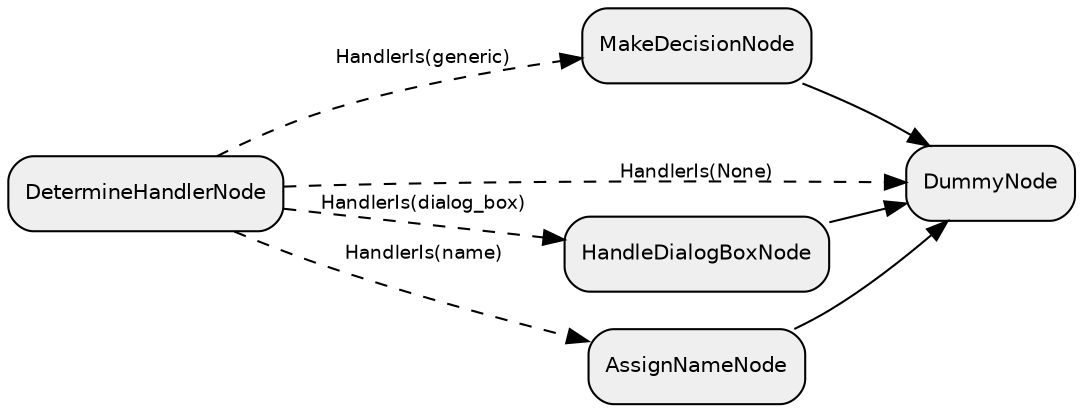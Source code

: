 digraph "subflow_ycaKppBU8FhEJ6475tIlu" {
  rankdir=LR;
  compound=true;
  node [shape=box, style="rounded,filled", fillcolor="#EFEFEF", fontname="Helvetica", fontsize=10];
  edge [fontname="Helvetica", fontsize=9];
  KuQOSeYZrQKz3OcrRuOQy [label="MakeDecisionNode"];
  lm07DIf5r2w8NvK09fi9J [label="DummyNode"];
  P4WuyFbAulINPAj1La77T [label="HandleDialogBoxNode"];
  Iw80dVXPmAmtUVLDWyZrd [label="AssignNameNode"];
  bNsiuWLAg8mIit2EgvgXi [label="DetermineHandlerNode"];
  bNsiuWLAg8mIit2EgvgXi -> P4WuyFbAulINPAj1La77T [style="dashed", label="HandlerIs(dialog_box)"];
  bNsiuWLAg8mIit2EgvgXi -> Iw80dVXPmAmtUVLDWyZrd [style="dashed", label="HandlerIs(name)"];
  bNsiuWLAg8mIit2EgvgXi -> KuQOSeYZrQKz3OcrRuOQy [style="dashed", label="HandlerIs(generic)"];
  bNsiuWLAg8mIit2EgvgXi -> lm07DIf5r2w8NvK09fi9J [style="dashed", label="HandlerIs(None)"];
  P4WuyFbAulINPAj1La77T -> lm07DIf5r2w8NvK09fi9J [style="solid"];
  Iw80dVXPmAmtUVLDWyZrd -> lm07DIf5r2w8NvK09fi9J [style="solid"];
  KuQOSeYZrQKz3OcrRuOQy -> lm07DIf5r2w8NvK09fi9J [style="solid"];
}